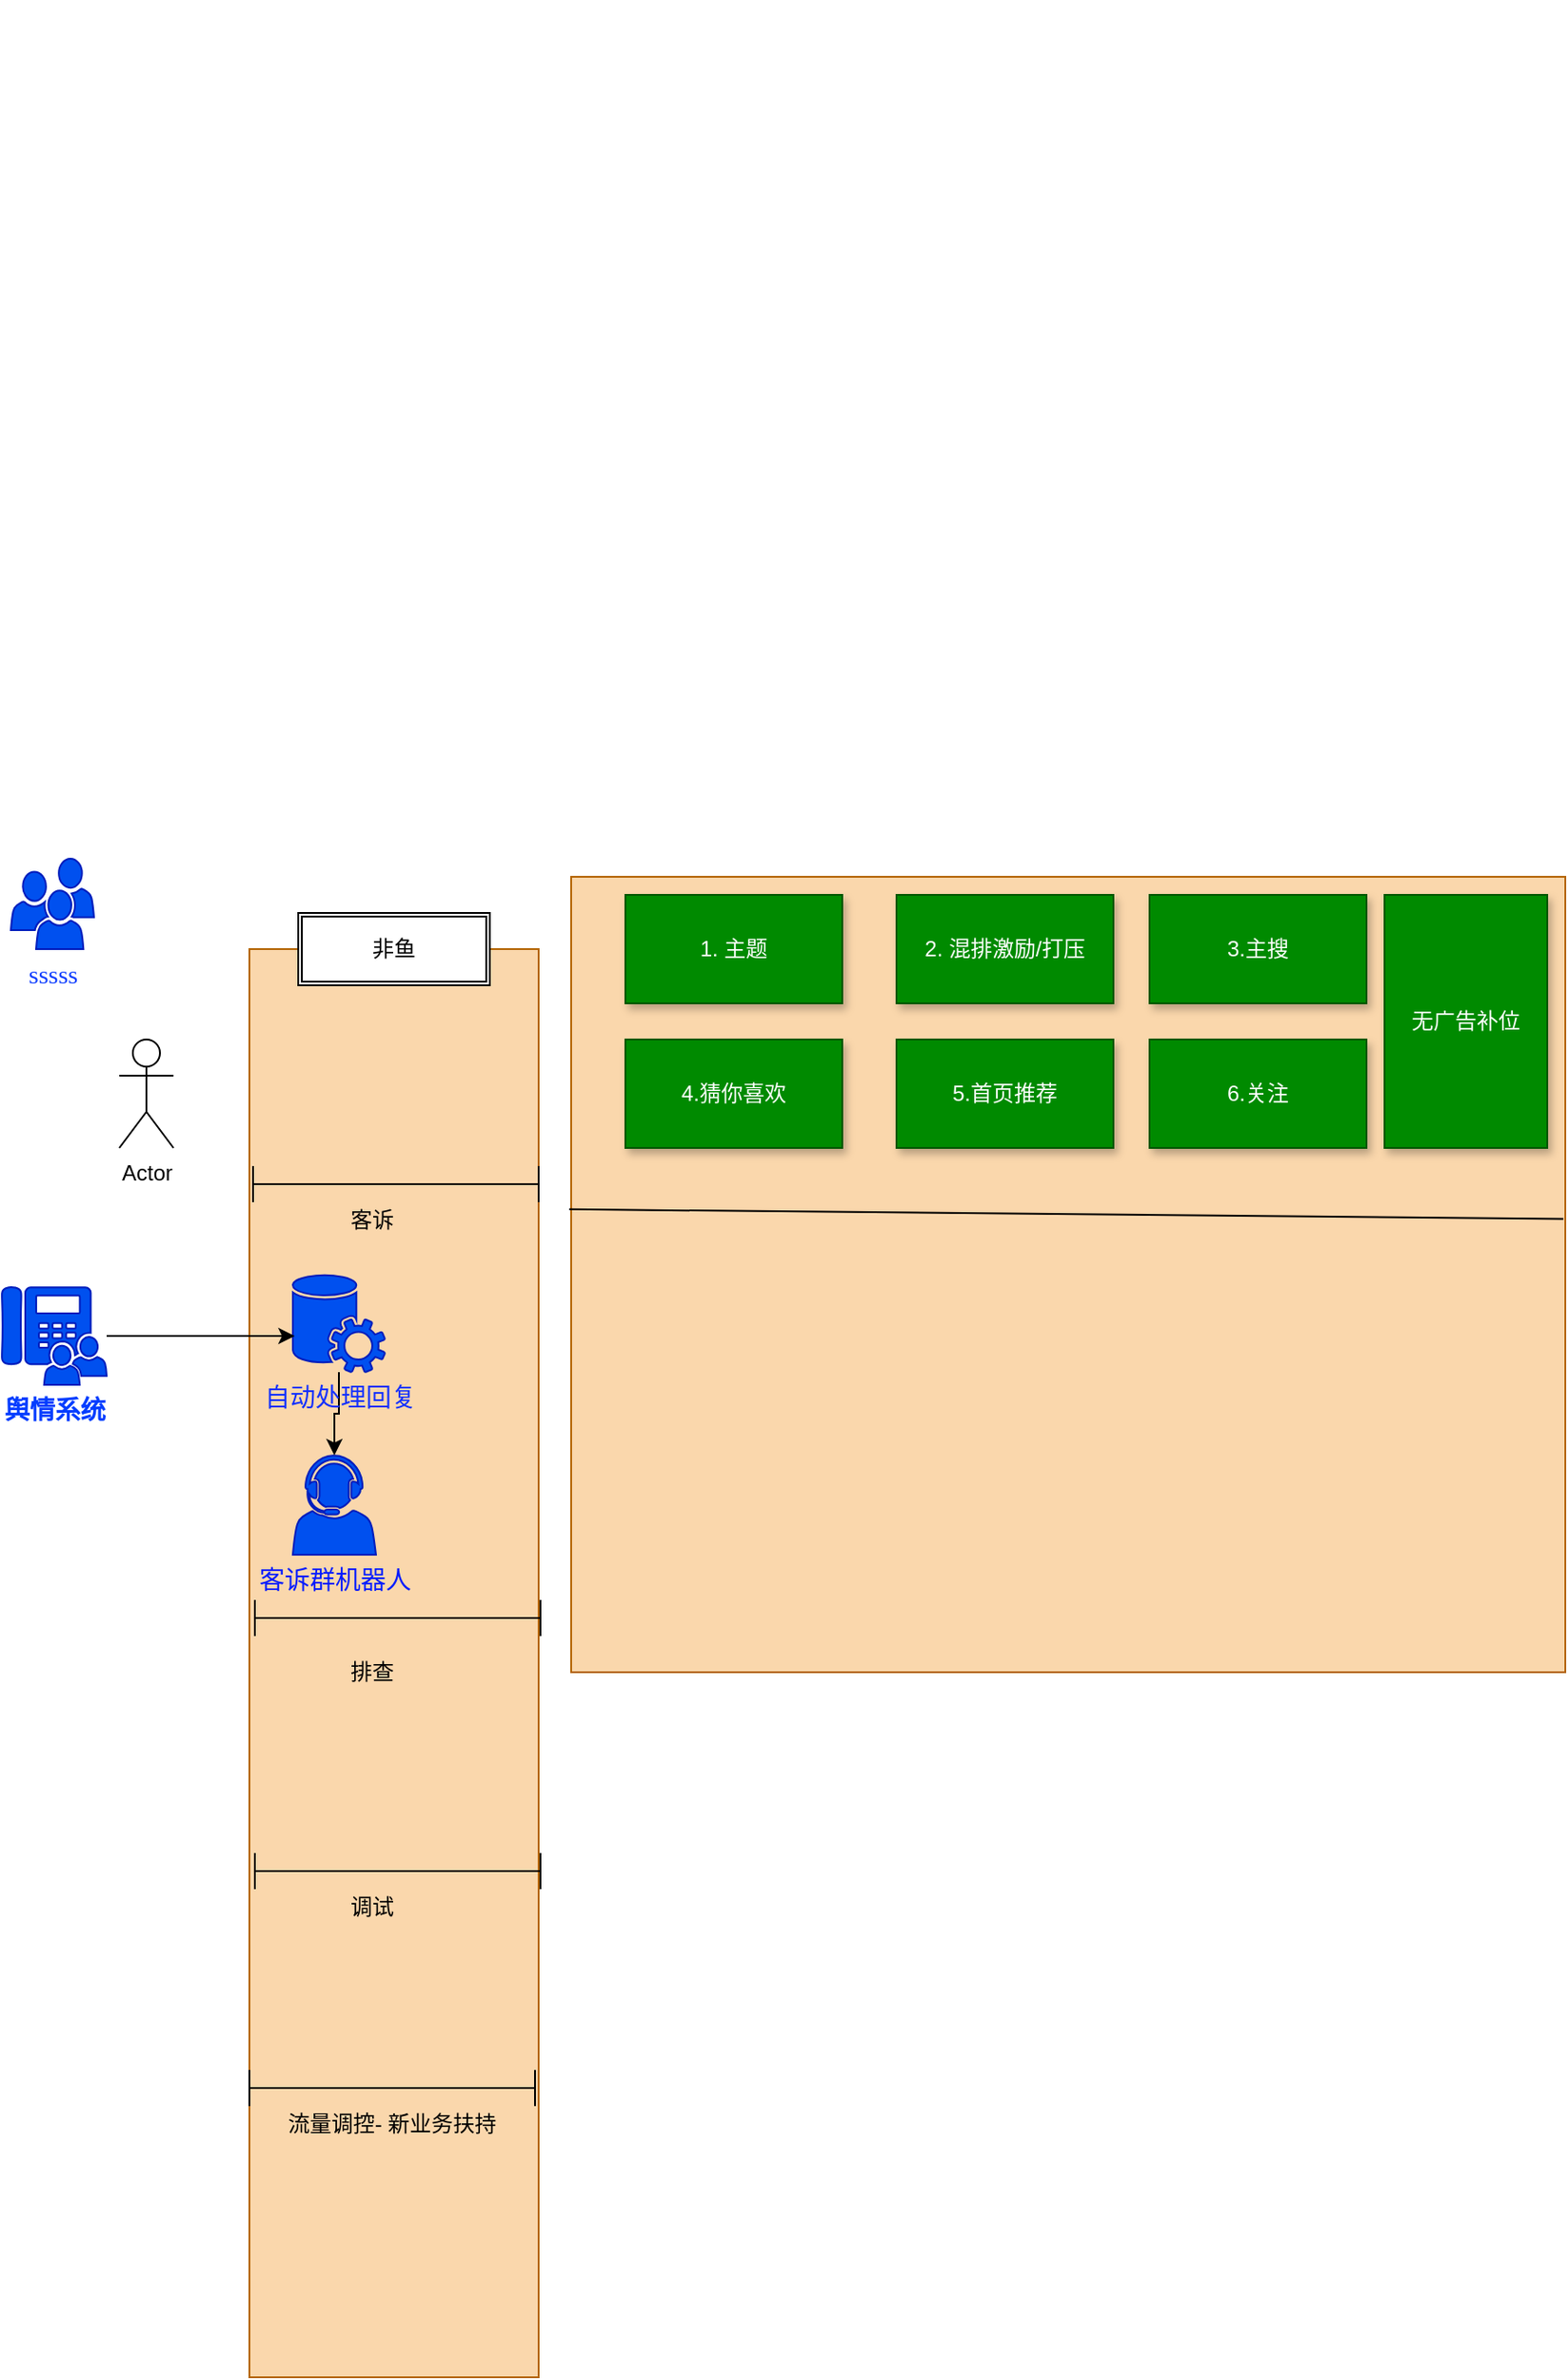 <mxfile version="14.1.3" type="github">
  <diagram name="Page-1" id="3e8102d1-ef87-2e61-34e1-82d9a586fe2e">
    <mxGraphModel dx="1298" dy="1604" grid="1" gridSize="10" guides="1" tooltips="1" connect="1" arrows="1" fold="1" page="1" pageScale="1" pageWidth="1100" pageHeight="850" background="#ffffff" math="0" shadow="0">
      <root>
        <mxCell id="0" />
        <mxCell id="1" parent="0" />
        <mxCell id="woPKbzubqAw81bapfNfN-11" value="" style="rounded=0;whiteSpace=wrap;html=1;fillColor=#fad7ac;strokeColor=#b46504;" parent="1" vertex="1">
          <mxGeometry x="252" y="200" width="160" height="790" as="geometry" />
        </mxCell>
        <mxCell id="70666756c84bb93c-5" value="&lt;font color=&quot;#0f3fff&quot;&gt;sssss&lt;/font&gt;" style="shadow=0;dashed=0;html=1;strokeColor=#001DBC;fillColor=#0050ef;labelPosition=center;verticalLabelPosition=bottom;verticalAlign=top;shape=mxgraph.office.users.users;rounded=0;comic=0;fontFamily=Verdana;fontSize=14;fontColor=#ffffff;" parent="1" vertex="1">
          <mxGeometry x="120" y="150" width="46" height="50" as="geometry" />
        </mxCell>
        <mxCell id="70666756c84bb93c-6" value="&lt;font color=&quot;#031cff&quot;&gt;客诉群机器人&lt;/font&gt;" style="shadow=0;dashed=0;html=1;strokeColor=#001DBC;fillColor=#0050ef;labelPosition=center;verticalLabelPosition=bottom;verticalAlign=top;shape=mxgraph.office.users.call_center_agent;rounded=0;comic=0;fontFamily=Verdana;fontSize=14;fontColor=#ffffff;" parent="1" vertex="1">
          <mxGeometry x="276" y="480" width="46" height="55" as="geometry" />
        </mxCell>
        <mxCell id="advHySqh0heDHo4-ZK-9-11" value="" style="edgeStyle=orthogonalEdgeStyle;rounded=0;orthogonalLoop=1;jettySize=auto;html=1;" parent="1" source="70666756c84bb93c-8" target="70666756c84bb93c-6" edge="1">
          <mxGeometry relative="1" as="geometry" />
        </mxCell>
        <mxCell id="70666756c84bb93c-8" value="&lt;font color=&quot;#1231ff&quot;&gt;自动处理回复&lt;/font&gt;" style="shadow=0;dashed=0;html=1;strokeColor=#001DBC;fillColor=#0050ef;labelPosition=center;verticalLabelPosition=bottom;verticalAlign=top;shape=mxgraph.office.services.central_management_service;rounded=0;comic=0;fontFamily=Verdana;fontSize=14;fontColor=#ffffff;" parent="1" vertex="1">
          <mxGeometry x="276" y="380" width="51" height="54" as="geometry" />
        </mxCell>
        <mxCell id="70666756c84bb93c-12" value="Global&lt;div&gt;Partnerships&lt;/div&gt;" style="shadow=0;dashed=0;html=1;strokeColor=none;fillColor=#ffffff;labelPosition=center;verticalLabelPosition=bottom;verticalAlign=top;shape=mxgraph.office.concepts.globe_internet;rounded=0;comic=0;fontFamily=Verdana;fontSize=14;fontColor=#FFFFFF;" parent="1" vertex="1">
          <mxGeometry x="131" y="-320" width="49" height="49" as="geometry" />
        </mxCell>
        <mxCell id="70666756c84bb93c-13" value="Environmental&lt;div&gt;Awareness&lt;/div&gt;" style="shadow=0;dashed=0;html=1;strokeColor=none;shape=mxgraph.mscae.general.continuous_cycle;fillColor=#ffffff;rounded=0;comic=0;fontFamily=Verdana;fontSize=14;fontColor=#FFFFFF;verticalAlign=top;labelPosition=center;verticalLabelPosition=bottom;align=center;" parent="1" vertex="1">
          <mxGeometry x="240" y="-325" width="48" height="50" as="geometry" />
        </mxCell>
        <mxCell id="70666756c84bb93c-15" value="Finance" style="shape=mxgraph.signs.travel.euro;html=1;fillColor=#ffffff;strokeColor=none;verticalLabelPosition=bottom;verticalAlign=top;align=center;rounded=0;shadow=0;dashed=0;comic=0;fontFamily=Verdana;fontSize=14;fontColor=#FFFFFF;" parent="1" vertex="1">
          <mxGeometry x="327" y="-271" width="45" height="51" as="geometry" />
        </mxCell>
        <mxCell id="woPKbzubqAw81bapfNfN-2" value="" style="rounded=0;whiteSpace=wrap;html=1;fillColor=#dae8fc;strokeColor=#6c8ebf;" parent="1" vertex="1">
          <mxGeometry x="470" y="190" width="120" height="60" as="geometry" />
        </mxCell>
        <mxCell id="woPKbzubqAw81bapfNfN-3" value="" style="rounded=0;whiteSpace=wrap;html=1;fillColor=#fad7ac;strokeColor=#b46504;" parent="1" vertex="1">
          <mxGeometry x="430" y="160" width="550" height="440" as="geometry" />
        </mxCell>
        <mxCell id="woPKbzubqAw81bapfNfN-4" value="1. 主题" style="rounded=0;whiteSpace=wrap;html=1;fillColor=#008a00;strokeColor=#005700;fontColor=#ffffff;glass=0;sketch=0;shadow=1;" parent="1" vertex="1">
          <mxGeometry x="460" y="170" width="120" height="60" as="geometry" />
        </mxCell>
        <mxCell id="woPKbzubqAw81bapfNfN-5" value="2. 混排激励/打压" style="rounded=0;whiteSpace=wrap;html=1;fillColor=#008a00;strokeColor=#005700;fontColor=#ffffff;glass=0;sketch=0;shadow=1;" parent="1" vertex="1">
          <mxGeometry x="610" y="170" width="120" height="60" as="geometry" />
        </mxCell>
        <mxCell id="woPKbzubqAw81bapfNfN-6" value="3.主搜" style="rounded=0;whiteSpace=wrap;html=1;fillColor=#008a00;strokeColor=#005700;fontColor=#ffffff;glass=0;sketch=0;shadow=1;" parent="1" vertex="1">
          <mxGeometry x="750" y="170" width="120" height="60" as="geometry" />
        </mxCell>
        <mxCell id="woPKbzubqAw81bapfNfN-7" value="4.猜你喜欢" style="rounded=0;whiteSpace=wrap;html=1;fillColor=#008a00;strokeColor=#005700;fontColor=#ffffff;glass=0;sketch=0;shadow=1;" parent="1" vertex="1">
          <mxGeometry x="460" y="250" width="120" height="60" as="geometry" />
        </mxCell>
        <mxCell id="woPKbzubqAw81bapfNfN-8" value="5.首页推荐" style="rounded=0;whiteSpace=wrap;html=1;fillColor=#008a00;strokeColor=#005700;fontColor=#ffffff;glass=0;sketch=0;shadow=1;" parent="1" vertex="1">
          <mxGeometry x="610" y="250" width="120" height="60" as="geometry" />
        </mxCell>
        <mxCell id="woPKbzubqAw81bapfNfN-9" value="6.关注" style="rounded=0;whiteSpace=wrap;html=1;fillColor=#008a00;strokeColor=#005700;fontColor=#ffffff;glass=0;sketch=0;shadow=1;" parent="1" vertex="1">
          <mxGeometry x="750" y="250" width="120" height="60" as="geometry" />
        </mxCell>
        <mxCell id="woPKbzubqAw81bapfNfN-13" value="无广告补位" style="rounded=0;whiteSpace=wrap;html=1;fillColor=#008a00;strokeColor=#005700;fontColor=#ffffff;shadow=1;" parent="1" vertex="1">
          <mxGeometry x="880" y="170" width="90" height="140" as="geometry" />
        </mxCell>
        <mxCell id="advHySqh0heDHo4-ZK-9-5" value="" style="endArrow=none;html=1;exitX=-0.002;exitY=0.418;exitDx=0;exitDy=0;entryX=0.998;entryY=0.43;entryDx=0;entryDy=0;entryPerimeter=0;exitPerimeter=0;" parent="1" source="woPKbzubqAw81bapfNfN-3" target="woPKbzubqAw81bapfNfN-3" edge="1">
          <mxGeometry width="50" height="50" relative="1" as="geometry">
            <mxPoint x="490" y="400" as="sourcePoint" />
            <mxPoint x="540" y="350" as="targetPoint" />
            <Array as="points" />
          </mxGeometry>
        </mxCell>
        <mxCell id="advHySqh0heDHo4-ZK-9-10" value="" style="edgeStyle=orthogonalEdgeStyle;rounded=0;orthogonalLoop=1;jettySize=auto;html=1;entryX=0.02;entryY=0.63;entryDx=0;entryDy=0;entryPerimeter=0;" parent="1" source="70666756c84bb93c-7" target="70666756c84bb93c-8" edge="1">
          <mxGeometry relative="1" as="geometry" />
        </mxCell>
        <mxCell id="70666756c84bb93c-7" value="&lt;b&gt;&lt;font color=&quot;#033dff&quot;&gt;舆情系统&lt;/font&gt;&lt;/b&gt;&lt;div&gt;Group&lt;/div&gt;" style="shadow=0;dashed=0;html=1;strokeColor=#001DBC;fillColor=#0050ef;labelPosition=center;verticalLabelPosition=bottom;verticalAlign=top;shape=mxgraph.office.users.response_group;rounded=0;comic=0;fontFamily=Verdana;fontSize=14;fontColor=#ffffff;" parent="1" vertex="1">
          <mxGeometry x="115" y="387" width="58" height="54" as="geometry" />
        </mxCell>
        <mxCell id="VXvmvBLJVKdwsxiMPEZc-4" value="非鱼" style="shape=ext;double=1;rounded=0;whiteSpace=wrap;html=1;" vertex="1" parent="1">
          <mxGeometry x="279" y="180" width="106" height="40" as="geometry" />
        </mxCell>
        <mxCell id="VXvmvBLJVKdwsxiMPEZc-6" value="Actor" style="shape=umlActor;verticalLabelPosition=bottom;verticalAlign=top;html=1;outlineConnect=0;" vertex="1" parent="1">
          <mxGeometry x="180" y="250" width="30" height="60" as="geometry" />
        </mxCell>
        <mxCell id="VXvmvBLJVKdwsxiMPEZc-7" value="" style="shape=crossbar;whiteSpace=wrap;html=1;rounded=1;" vertex="1" parent="1">
          <mxGeometry x="254" y="320" width="158" height="20" as="geometry" />
        </mxCell>
        <mxCell id="VXvmvBLJVKdwsxiMPEZc-9" value="客诉" style="text;html=1;strokeColor=none;fillColor=none;align=center;verticalAlign=middle;whiteSpace=wrap;rounded=0;" vertex="1" parent="1">
          <mxGeometry x="300" y="340" width="40" height="20" as="geometry" />
        </mxCell>
        <mxCell id="VXvmvBLJVKdwsxiMPEZc-11" value="" style="shape=crossbar;whiteSpace=wrap;html=1;rounded=1;" vertex="1" parent="1">
          <mxGeometry x="255" y="560" width="158" height="20" as="geometry" />
        </mxCell>
        <mxCell id="VXvmvBLJVKdwsxiMPEZc-12" value="排查" style="text;html=1;strokeColor=none;fillColor=none;align=center;verticalAlign=middle;whiteSpace=wrap;rounded=0;" vertex="1" parent="1">
          <mxGeometry x="300" y="590" width="40" height="20" as="geometry" />
        </mxCell>
        <mxCell id="VXvmvBLJVKdwsxiMPEZc-13" value="" style="shape=crossbar;whiteSpace=wrap;html=1;rounded=1;" vertex="1" parent="1">
          <mxGeometry x="255" y="700" width="158" height="20" as="geometry" />
        </mxCell>
        <mxCell id="VXvmvBLJVKdwsxiMPEZc-14" value="调试" style="text;html=1;strokeColor=none;fillColor=none;align=center;verticalAlign=middle;whiteSpace=wrap;rounded=0;" vertex="1" parent="1">
          <mxGeometry x="300" y="720" width="40" height="20" as="geometry" />
        </mxCell>
        <mxCell id="VXvmvBLJVKdwsxiMPEZc-15" value="" style="shape=crossbar;whiteSpace=wrap;html=1;rounded=1;" vertex="1" parent="1">
          <mxGeometry x="252" y="820" width="158" height="20" as="geometry" />
        </mxCell>
        <mxCell id="VXvmvBLJVKdwsxiMPEZc-17" value="流量调控- 新业务扶持" style="text;html=1;strokeColor=none;fillColor=none;align=center;verticalAlign=middle;whiteSpace=wrap;rounded=0;" vertex="1" parent="1">
          <mxGeometry x="266" y="840" width="130" height="20" as="geometry" />
        </mxCell>
      </root>
    </mxGraphModel>
  </diagram>
</mxfile>
